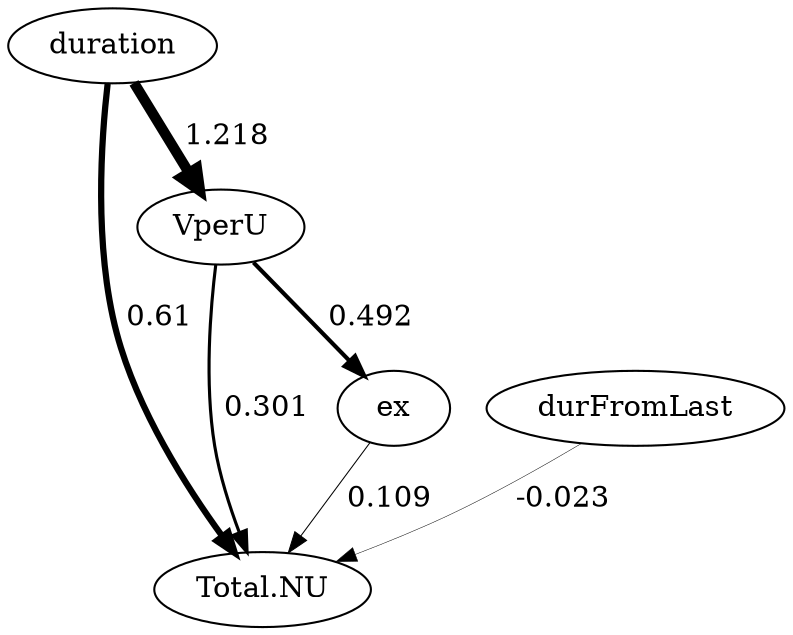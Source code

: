digraph {
  "Total.NU" ;
  "ex" ;
  "duration" ;
  "VperU" ;
  "durFromLast" ;
  edge [dir=forward,label=" 0.109 ",style="setlinewidth(0.5)"] "ex" -> "Total.NU" ;
  edge [dir=forward,label=" 0.61 ",style="setlinewidth(3)"] "duration" -> "Total.NU" ;
  edge [dir=forward,label=" 1.218 ",style="setlinewidth(5)"] "duration" -> "VperU" ;
  edge [dir=forward,label=" 0.301 ",style="setlinewidth(1.5)"] "VperU" -> "Total.NU" ;
  edge [dir=forward,label=" 0.492 ",style="setlinewidth(2)"] "VperU" -> "ex" ;
  edge [dir=forward,label=" -0.023 ",style="setlinewidth(0.23)"] "durFromLast" -> "Total.NU" ;
}
